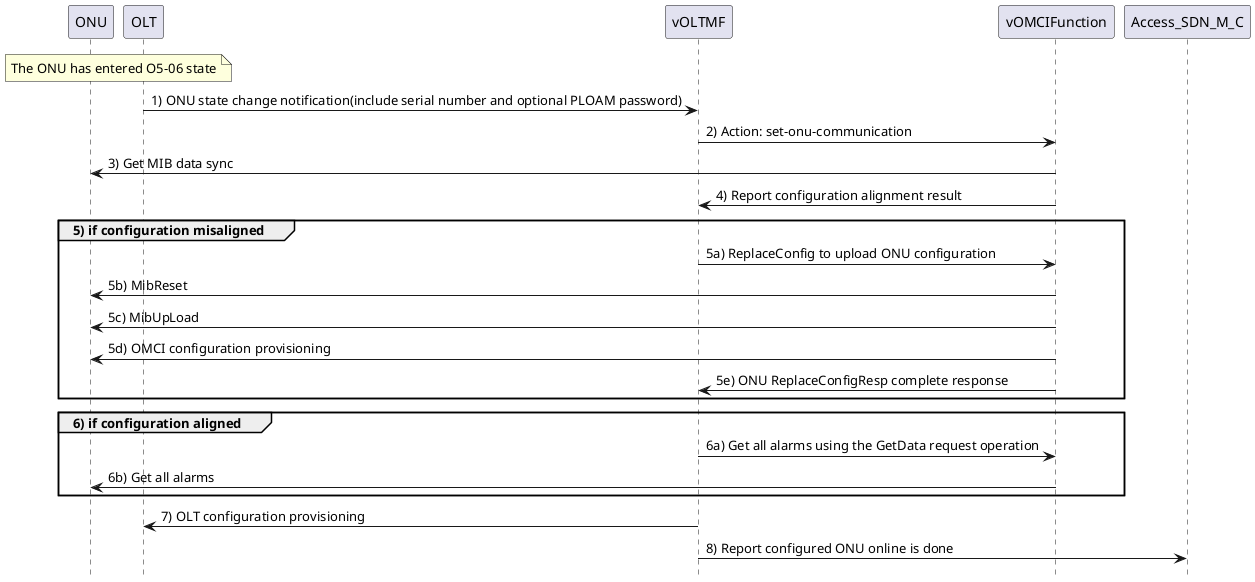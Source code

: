 @startuml
'comment: ONU bring up
participant ONU
participant OLT
participant vOLTMF
participant vOMCIFunction
participant Access_SDN_M_C
hide footbox

note over ONU, OLT
The ONU has entered O5-06 state
end note

OLT -> vOLTMF: 1) ONU state change notification(include serial number and optional PLOAM password)
vOLTMF -> vOMCIFunction: 2) Action: set-onu-communication
vOMCIFunction -> ONU: 3) Get MIB data sync
vOMCIFunction -> vOLTMF: 4) Report configuration alignment result
group 5) if configuration misaligned
vOLTMF -> vOMCIFunction: 5a) ReplaceConfig to upload ONU configuration
vOMCIFunction -> ONU: 5b) MibReset
vOMCIFunction -> ONU: 5c) MibUpLoad
vOMCIFunction -> ONU: 5d) OMCI configuration provisioning
vOMCIFunction -> vOLTMF: 5e) ONU ReplaceConfigResp complete response
end
group 6) if configuration aligned
vOLTMF -> vOMCIFunction: 6a) Get all alarms using the GetData request operation
vOMCIFunction -> ONU: 6b) Get all alarms
end
vOLTMF -> OLT: 7) OLT configuration provisioning
vOLTMF -> Access_SDN_M_C: 8) Report configured ONU online is done
@enduml
